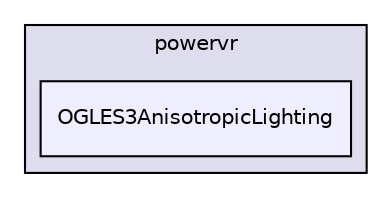 digraph "PVR/SDK_3.4/Examples/Intermediate/AnisotropicLighting/OGLES3/Build/Android/src/com/powervr/OGLES3AnisotropicLighting" {
  compound=true
  node [ fontsize="10", fontname="Helvetica"];
  edge [ labelfontsize="10", labelfontname="Helvetica"];
  subgraph clusterdir_446af5985d5a9a11540896eb0fc23d61 {
    graph [ bgcolor="#ddddee", pencolor="black", label="powervr" fontname="Helvetica", fontsize="10", URL="dir_446af5985d5a9a11540896eb0fc23d61.html"]
  dir_669cf57657804aff83981292447656cc [shape=box, label="OGLES3AnisotropicLighting", style="filled", fillcolor="#eeeeff", pencolor="black", URL="dir_669cf57657804aff83981292447656cc.html"];
  }
}
